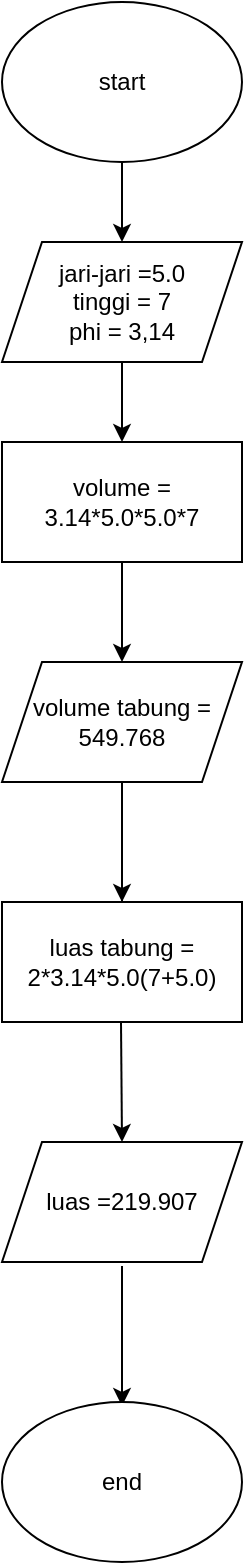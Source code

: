 <mxfile version="20.3.3" type="device"><diagram id="aelttxaf4CWwYQc5eSqn" name="Halaman-1"><mxGraphModel dx="868" dy="417" grid="1" gridSize="10" guides="1" tooltips="1" connect="1" arrows="1" fold="1" page="1" pageScale="1" pageWidth="827" pageHeight="1169" math="0" shadow="0"><root><mxCell id="0"/><mxCell id="1" parent="0"/><mxCell id="EDAeUdOhcodffbWW1xVb-2" value="&lt;font style=&quot;vertical-align: inherit;&quot;&gt;&lt;font style=&quot;vertical-align: inherit;&quot;&gt;start&lt;/font&gt;&lt;/font&gt;" style="ellipse;whiteSpace=wrap;html=1;" vertex="1" parent="1"><mxGeometry x="50" y="30" width="120" height="80" as="geometry"/></mxCell><mxCell id="EDAeUdOhcodffbWW1xVb-5" value="" style="endArrow=classic;html=1;rounded=0;exitX=0.5;exitY=1;exitDx=0;exitDy=0;" edge="1" parent="1" source="EDAeUdOhcodffbWW1xVb-2"><mxGeometry width="50" height="50" relative="1" as="geometry"><mxPoint x="110" y="140" as="sourcePoint"/><mxPoint x="110" y="150" as="targetPoint"/></mxGeometry></mxCell><mxCell id="EDAeUdOhcodffbWW1xVb-6" value="&lt;font style=&quot;vertical-align: inherit;&quot;&gt;&lt;font style=&quot;vertical-align: inherit;&quot;&gt;&lt;font style=&quot;vertical-align: inherit;&quot;&gt;&lt;font style=&quot;vertical-align: inherit;&quot;&gt;&lt;font style=&quot;vertical-align: inherit;&quot;&gt;&lt;font style=&quot;vertical-align: inherit;&quot;&gt;&lt;font style=&quot;vertical-align: inherit;&quot;&gt;&lt;font style=&quot;vertical-align: inherit;&quot;&gt;&lt;font style=&quot;vertical-align: inherit;&quot;&gt;&lt;font style=&quot;vertical-align: inherit;&quot;&gt;&lt;font style=&quot;vertical-align: inherit;&quot;&gt;&lt;font style=&quot;vertical-align: inherit;&quot;&gt;jari-jari =5.0&lt;/font&gt;&lt;/font&gt;&lt;/font&gt;&lt;/font&gt;&lt;br&gt;&lt;font style=&quot;vertical-align: inherit;&quot;&gt;&lt;font style=&quot;vertical-align: inherit;&quot;&gt;&lt;font style=&quot;vertical-align: inherit;&quot;&gt;&lt;font style=&quot;vertical-align: inherit;&quot;&gt;tinggi = 7 &lt;/font&gt;&lt;/font&gt;&lt;br&gt;&lt;/font&gt;&lt;/font&gt;&lt;font style=&quot;vertical-align: inherit;&quot;&gt;&lt;font style=&quot;vertical-align: inherit;&quot;&gt;&lt;font style=&quot;vertical-align: inherit;&quot;&gt;&lt;font style=&quot;vertical-align: inherit;&quot;&gt;phi = 3,14&lt;/font&gt;&lt;/font&gt;&lt;/font&gt;&lt;/font&gt;&lt;br&gt;&lt;/font&gt;&lt;/font&gt;&lt;/font&gt;&lt;/font&gt;&lt;/font&gt;&lt;/font&gt;&lt;/font&gt;&lt;/font&gt;" style="shape=parallelogram;perimeter=parallelogramPerimeter;whiteSpace=wrap;html=1;fixedSize=1;" vertex="1" parent="1"><mxGeometry x="50" y="150" width="120" height="60" as="geometry"/></mxCell><mxCell id="EDAeUdOhcodffbWW1xVb-8" value="" style="endArrow=classic;html=1;rounded=0;" edge="1" parent="1"><mxGeometry width="50" height="50" relative="1" as="geometry"><mxPoint x="110" y="210" as="sourcePoint"/><mxPoint x="110" y="250" as="targetPoint"/></mxGeometry></mxCell><mxCell id="EDAeUdOhcodffbWW1xVb-13" value="&lt;font style=&quot;vertical-align: inherit;&quot;&gt;&lt;font style=&quot;vertical-align: inherit;&quot;&gt;volume = 3.14*5.0*5.0*7&lt;/font&gt;&lt;/font&gt;" style="rounded=0;whiteSpace=wrap;html=1;" vertex="1" parent="1"><mxGeometry x="50" y="250" width="120" height="60" as="geometry"/></mxCell><mxCell id="EDAeUdOhcodffbWW1xVb-14" value="" style="endArrow=classic;html=1;rounded=0;exitX=0.5;exitY=1;exitDx=0;exitDy=0;" edge="1" parent="1" source="EDAeUdOhcodffbWW1xVb-13"><mxGeometry width="50" height="50" relative="1" as="geometry"><mxPoint x="80" y="510" as="sourcePoint"/><mxPoint x="110" y="360" as="targetPoint"/></mxGeometry></mxCell><mxCell id="EDAeUdOhcodffbWW1xVb-15" value="&lt;font style=&quot;vertical-align: inherit;&quot;&gt;&lt;font style=&quot;vertical-align: inherit;&quot;&gt;volume tabung =&lt;br&gt;549.768&lt;br&gt;&lt;/font&gt;&lt;/font&gt;" style="shape=parallelogram;perimeter=parallelogramPerimeter;whiteSpace=wrap;html=1;fixedSize=1;" vertex="1" parent="1"><mxGeometry x="50" y="360" width="120" height="60" as="geometry"/></mxCell><mxCell id="EDAeUdOhcodffbWW1xVb-16" value="" style="endArrow=classic;html=1;rounded=0;exitX=0.5;exitY=1;exitDx=0;exitDy=0;startArrow=none;" edge="1" parent="1" source="EDAeUdOhcodffbWW1xVb-18"><mxGeometry width="50" height="50" relative="1" as="geometry"><mxPoint x="100" y="520" as="sourcePoint"/><mxPoint x="110" y="480" as="targetPoint"/><Array as="points"><mxPoint x="110" y="460"/></Array></mxGeometry></mxCell><mxCell id="EDAeUdOhcodffbWW1xVb-18" value="&lt;font style=&quot;vertical-align: inherit;&quot;&gt;&lt;font style=&quot;vertical-align: inherit;&quot;&gt;&lt;font style=&quot;vertical-align: inherit;&quot;&gt;&lt;font style=&quot;vertical-align: inherit;&quot;&gt;&lt;font style=&quot;vertical-align: inherit;&quot;&gt;&lt;font style=&quot;vertical-align: inherit;&quot;&gt;&lt;font style=&quot;vertical-align: inherit;&quot;&gt;&lt;font style=&quot;vertical-align: inherit;&quot;&gt;&lt;font style=&quot;vertical-align: inherit;&quot;&gt;&lt;font style=&quot;vertical-align: inherit;&quot;&gt;&lt;font style=&quot;vertical-align: inherit;&quot;&gt;&lt;font style=&quot;vertical-align: inherit;&quot;&gt;&lt;font style=&quot;vertical-align: inherit;&quot;&gt;&lt;font style=&quot;vertical-align: inherit;&quot;&gt;luas tabung = 2*3.14*5.0(7+5.0)&lt;/font&gt;&lt;/font&gt;&lt;/font&gt;&lt;/font&gt;&lt;/font&gt;&lt;/font&gt;&lt;/font&gt;&lt;/font&gt;&lt;/font&gt;&lt;/font&gt;&lt;/font&gt;&lt;/font&gt;&lt;/font&gt;&lt;/font&gt;" style="rounded=0;whiteSpace=wrap;html=1;" vertex="1" parent="1"><mxGeometry x="50" y="480" width="120" height="60" as="geometry"/></mxCell><mxCell id="EDAeUdOhcodffbWW1xVb-19" value="" style="endArrow=none;html=1;rounded=0;exitX=0.5;exitY=1;exitDx=0;exitDy=0;" edge="1" parent="1" source="EDAeUdOhcodffbWW1xVb-15"><mxGeometry width="50" height="50" relative="1" as="geometry"><mxPoint x="110" y="420" as="sourcePoint"/><mxPoint x="110" y="460" as="targetPoint"/><Array as="points"/></mxGeometry></mxCell><mxCell id="EDAeUdOhcodffbWW1xVb-20" value="" style="endArrow=classic;html=1;rounded=0;" edge="1" parent="1"><mxGeometry width="50" height="50" relative="1" as="geometry"><mxPoint x="109.5" y="540" as="sourcePoint"/><mxPoint x="110" y="600" as="targetPoint"/></mxGeometry></mxCell><mxCell id="EDAeUdOhcodffbWW1xVb-21" value="&lt;font style=&quot;vertical-align: inherit;&quot;&gt;&lt;font style=&quot;vertical-align: inherit;&quot;&gt;&lt;font style=&quot;vertical-align: inherit;&quot;&gt;&lt;font style=&quot;vertical-align: inherit;&quot;&gt;luas =219.907&lt;/font&gt;&lt;/font&gt;&lt;/font&gt;&lt;/font&gt;" style="shape=parallelogram;perimeter=parallelogramPerimeter;whiteSpace=wrap;html=1;fixedSize=1;" vertex="1" parent="1"><mxGeometry x="50" y="600" width="120" height="60" as="geometry"/></mxCell><mxCell id="EDAeUdOhcodffbWW1xVb-22" value="" style="endArrow=classic;html=1;rounded=0;exitX=0.5;exitY=1;exitDx=0;exitDy=0;" edge="1" parent="1"><mxGeometry width="50" height="50" relative="1" as="geometry"><mxPoint x="110" y="662" as="sourcePoint"/><mxPoint x="110" y="732" as="targetPoint"/></mxGeometry></mxCell><mxCell id="EDAeUdOhcodffbWW1xVb-23" value="&lt;font style=&quot;vertical-align: inherit;&quot;&gt;&lt;font style=&quot;vertical-align: inherit;&quot;&gt;end&lt;/font&gt;&lt;/font&gt;" style="ellipse;whiteSpace=wrap;html=1;" vertex="1" parent="1"><mxGeometry x="50" y="730" width="120" height="80" as="geometry"/></mxCell></root></mxGraphModel></diagram></mxfile>